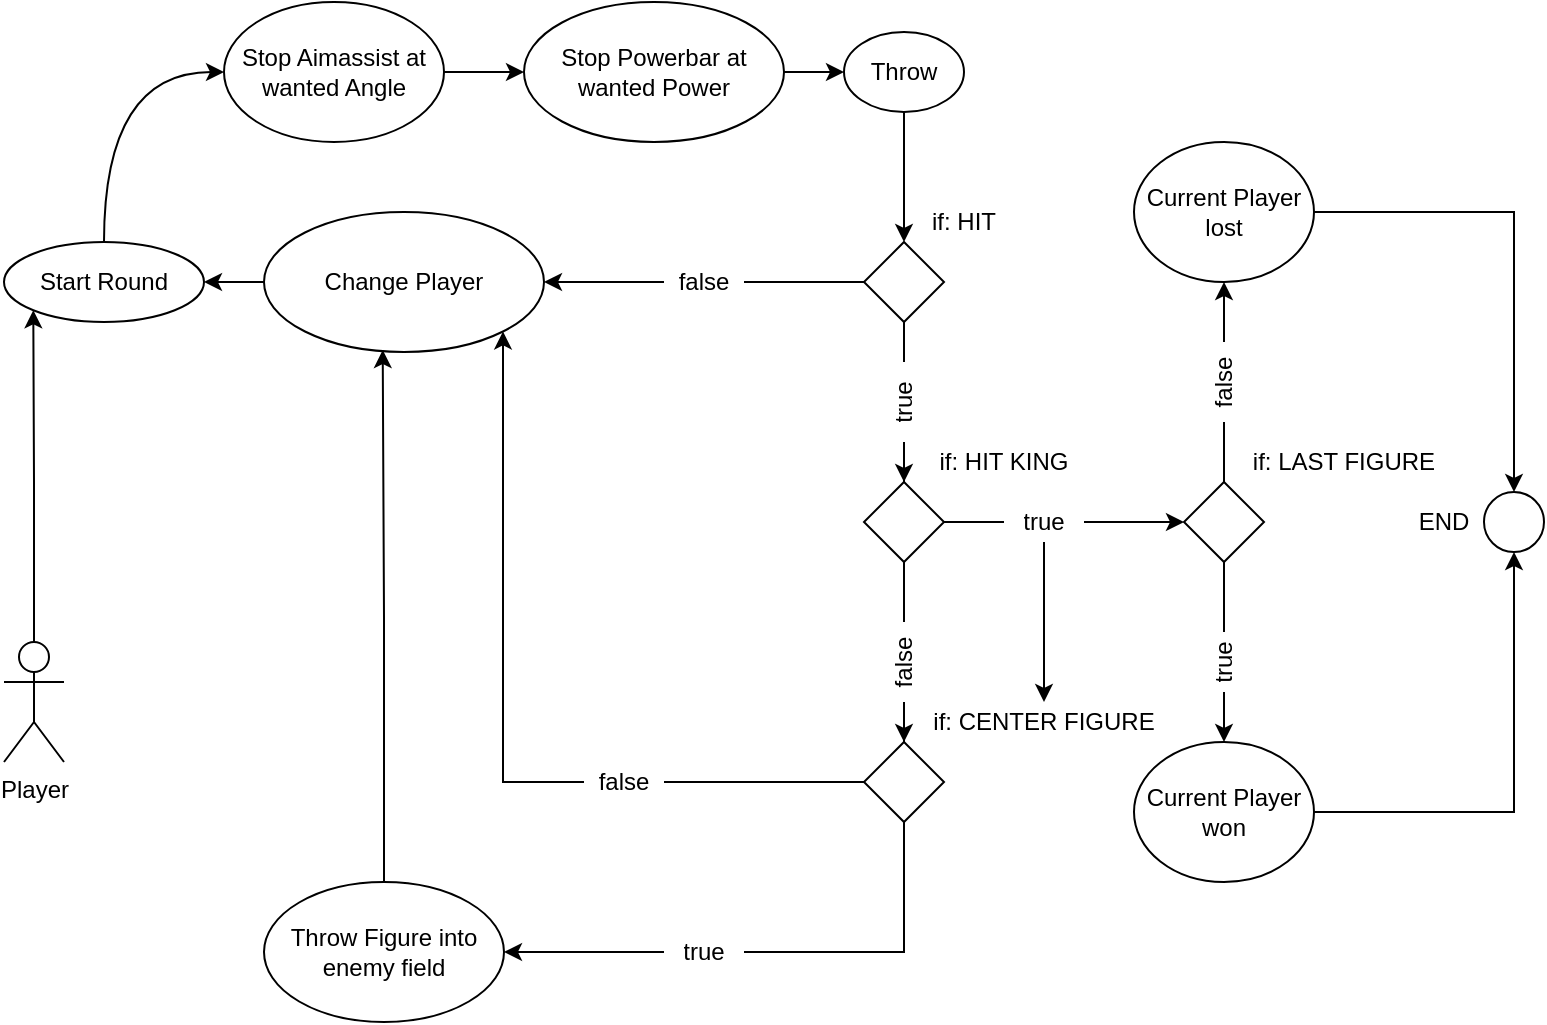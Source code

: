 <mxfile version="20.5.3" type="embed"><diagram name="Seite-1" id="JxjTSqNVBGUQB2Cjt7oZ"><mxGraphModel dx="692" dy="586" grid="1" gridSize="10" guides="1" tooltips="1" connect="1" arrows="1" fold="1" page="1" pageScale="1" pageWidth="827" pageHeight="1169" math="0" shadow="0"><root><mxCell id="0"/><mxCell id="1" parent="0"/><mxCell id="w1dbYhPozAn4cl4gl__x-16" style="edgeStyle=orthogonalEdgeStyle;rounded=0;orthogonalLoop=1;jettySize=auto;html=1;entryX=0;entryY=1;entryDx=0;entryDy=0;" parent="1" source="w1dbYhPozAn4cl4gl__x-9" target="w1dbYhPozAn4cl4gl__x-10" edge="1"><mxGeometry relative="1" as="geometry"/></mxCell><mxCell id="w1dbYhPozAn4cl4gl__x-9" value="Player" style="shape=umlActor;verticalLabelPosition=bottom;verticalAlign=top;html=1;" parent="1" vertex="1"><mxGeometry x="20" y="340" width="30" height="60" as="geometry"/></mxCell><mxCell id="w1dbYhPozAn4cl4gl__x-15" style="edgeStyle=orthogonalEdgeStyle;orthogonalLoop=1;jettySize=auto;html=1;entryX=0;entryY=0.5;entryDx=0;entryDy=0;curved=1;exitX=0.5;exitY=0;exitDx=0;exitDy=0;" parent="1" source="w1dbYhPozAn4cl4gl__x-10" target="w1dbYhPozAn4cl4gl__x-13" edge="1"><mxGeometry relative="1" as="geometry"/></mxCell><mxCell id="w1dbYhPozAn4cl4gl__x-10" value="Start Round" style="ellipse;whiteSpace=wrap;html=1;" parent="1" vertex="1"><mxGeometry x="20" y="140" width="100" height="40" as="geometry"/></mxCell><mxCell id="w1dbYhPozAn4cl4gl__x-18" style="edgeStyle=orthogonalEdgeStyle;rounded=0;orthogonalLoop=1;jettySize=auto;html=1;" parent="1" source="w1dbYhPozAn4cl4gl__x-13" target="w1dbYhPozAn4cl4gl__x-17" edge="1"><mxGeometry relative="1" as="geometry"/></mxCell><mxCell id="w1dbYhPozAn4cl4gl__x-13" value="Stop Aimassist at wanted Angle" style="ellipse;whiteSpace=wrap;html=1;" parent="1" vertex="1"><mxGeometry x="130" y="20" width="110" height="70" as="geometry"/></mxCell><mxCell id="w1dbYhPozAn4cl4gl__x-20" style="edgeStyle=orthogonalEdgeStyle;rounded=0;orthogonalLoop=1;jettySize=auto;html=1;" parent="1" source="w1dbYhPozAn4cl4gl__x-17" target="w1dbYhPozAn4cl4gl__x-19" edge="1"><mxGeometry relative="1" as="geometry"/></mxCell><mxCell id="w1dbYhPozAn4cl4gl__x-17" value="Stop Powerbar at wanted Power" style="ellipse;whiteSpace=wrap;html=1;" parent="1" vertex="1"><mxGeometry x="280" y="20" width="130" height="70" as="geometry"/></mxCell><mxCell id="w1dbYhPozAn4cl4gl__x-22" style="edgeStyle=orthogonalEdgeStyle;rounded=0;orthogonalLoop=1;jettySize=auto;html=1;entryX=0.5;entryY=0;entryDx=0;entryDy=0;" parent="1" source="w1dbYhPozAn4cl4gl__x-19" target="w1dbYhPozAn4cl4gl__x-21" edge="1"><mxGeometry relative="1" as="geometry"/></mxCell><mxCell id="w1dbYhPozAn4cl4gl__x-19" value="Throw" style="ellipse;whiteSpace=wrap;html=1;" parent="1" vertex="1"><mxGeometry x="440" y="35" width="60" height="40" as="geometry"/></mxCell><mxCell id="w1dbYhPozAn4cl4gl__x-26" style="edgeStyle=orthogonalEdgeStyle;rounded=0;orthogonalLoop=1;jettySize=auto;html=1;" parent="1" source="w1dbYhPozAn4cl4gl__x-29" target="w1dbYhPozAn4cl4gl__x-25" edge="1"><mxGeometry relative="1" as="geometry"/></mxCell><mxCell id="w1dbYhPozAn4cl4gl__x-34" style="edgeStyle=orthogonalEdgeStyle;rounded=0;orthogonalLoop=1;jettySize=auto;html=1;entryX=0.5;entryY=0;entryDx=0;entryDy=0;" parent="1" source="w1dbYhPozAn4cl4gl__x-37" target="w1dbYhPozAn4cl4gl__x-32" edge="1"><mxGeometry relative="1" as="geometry"/></mxCell><mxCell id="w1dbYhPozAn4cl4gl__x-48" style="edgeStyle=orthogonalEdgeStyle;rounded=0;orthogonalLoop=1;jettySize=auto;html=1;exitX=0.5;exitY=1;exitDx=0;exitDy=0;endArrow=none;endFill=0;" parent="1" source="w1dbYhPozAn4cl4gl__x-21" target="w1dbYhPozAn4cl4gl__x-37" edge="1"><mxGeometry relative="1" as="geometry"/></mxCell><mxCell id="w1dbYhPozAn4cl4gl__x-21" value="" style="rhombus;whiteSpace=wrap;html=1;" parent="1" vertex="1"><mxGeometry x="450" y="140" width="40" height="40" as="geometry"/></mxCell><UserObject label="if: HIT" placeholders="1" name="Variable" id="w1dbYhPozAn4cl4gl__x-24"><mxCell style="text;html=1;strokeColor=none;fillColor=none;align=center;verticalAlign=middle;whiteSpace=wrap;overflow=hidden;" parent="1" vertex="1"><mxGeometry x="460" y="120" width="80" height="20" as="geometry"/></mxCell></UserObject><mxCell id="w1dbYhPozAn4cl4gl__x-27" style="edgeStyle=orthogonalEdgeStyle;orthogonalLoop=1;jettySize=auto;html=1;entryX=1;entryY=0.5;entryDx=0;entryDy=0;curved=1;" parent="1" source="w1dbYhPozAn4cl4gl__x-25" target="w1dbYhPozAn4cl4gl__x-10" edge="1"><mxGeometry relative="1" as="geometry"/></mxCell><mxCell id="w1dbYhPozAn4cl4gl__x-25" value="Change Player" style="ellipse;whiteSpace=wrap;html=1;" parent="1" vertex="1"><mxGeometry x="150" y="125" width="140" height="70" as="geometry"/></mxCell><mxCell id="w1dbYhPozAn4cl4gl__x-41" style="edgeStyle=orthogonalEdgeStyle;rounded=0;orthogonalLoop=1;jettySize=auto;html=1;entryX=0;entryY=0.5;entryDx=0;entryDy=0;" parent="1" source="w1dbYhPozAn4cl4gl__x-42" target="w1dbYhPozAn4cl4gl__x-39" edge="1"><mxGeometry relative="1" as="geometry"/></mxCell><mxCell id="w1dbYhPozAn4cl4gl__x-67" style="edgeStyle=orthogonalEdgeStyle;rounded=0;orthogonalLoop=1;jettySize=auto;html=1;entryX=0.5;entryY=0;entryDx=0;entryDy=0;" parent="1" source="w1dbYhPozAn4cl4gl__x-68" target="w1dbYhPozAn4cl4gl__x-65" edge="1"><mxGeometry relative="1" as="geometry"/></mxCell><mxCell id="w1dbYhPozAn4cl4gl__x-70" style="edgeStyle=orthogonalEdgeStyle;rounded=0;orthogonalLoop=1;jettySize=auto;html=1;entryX=1;entryY=0.5;entryDx=0;entryDy=0;endArrow=none;endFill=0;" parent="1" source="w1dbYhPozAn4cl4gl__x-32" target="w1dbYhPozAn4cl4gl__x-68" edge="1"><mxGeometry relative="1" as="geometry"><mxPoint x="390" y="310" as="targetPoint"/></mxGeometry></mxCell><mxCell id="w1dbYhPozAn4cl4gl__x-32" value="" style="rhombus;whiteSpace=wrap;html=1;" parent="1" vertex="1"><mxGeometry x="450" y="260" width="40" height="40" as="geometry"/></mxCell><UserObject label="if: HIT KING" placeholders="1" name="Variable" id="w1dbYhPozAn4cl4gl__x-36"><mxCell style="text;html=1;strokeColor=none;fillColor=none;align=center;verticalAlign=middle;whiteSpace=wrap;overflow=hidden;" parent="1" vertex="1"><mxGeometry x="480" y="240" width="80" height="20" as="geometry"/></mxCell></UserObject><mxCell id="w1dbYhPozAn4cl4gl__x-51" style="edgeStyle=orthogonalEdgeStyle;rounded=0;orthogonalLoop=1;jettySize=auto;html=1;" parent="1" source="w1dbYhPozAn4cl4gl__x-58" target="w1dbYhPozAn4cl4gl__x-49" edge="1"><mxGeometry relative="1" as="geometry"/></mxCell><mxCell id="w1dbYhPozAn4cl4gl__x-52" style="edgeStyle=orthogonalEdgeStyle;rounded=0;orthogonalLoop=1;jettySize=auto;html=1;entryX=0.5;entryY=0;entryDx=0;entryDy=0;" parent="1" source="w1dbYhPozAn4cl4gl__x-55" target="w1dbYhPozAn4cl4gl__x-50" edge="1"><mxGeometry relative="1" as="geometry"/></mxCell><mxCell id="w1dbYhPozAn4cl4gl__x-57" style="edgeStyle=orthogonalEdgeStyle;rounded=0;orthogonalLoop=1;jettySize=auto;html=1;entryX=1;entryY=0.5;entryDx=0;entryDy=0;endArrow=none;endFill=0;" parent="1" source="w1dbYhPozAn4cl4gl__x-39" target="w1dbYhPozAn4cl4gl__x-55" edge="1"><mxGeometry relative="1" as="geometry"/></mxCell><mxCell id="w1dbYhPozAn4cl4gl__x-39" value="" style="rhombus;whiteSpace=wrap;html=1;" parent="1" vertex="1"><mxGeometry x="610" y="260" width="40" height="40" as="geometry"/></mxCell><mxCell id="w1dbYhPozAn4cl4gl__x-43" value="" style="edgeStyle=orthogonalEdgeStyle;rounded=0;orthogonalLoop=1;jettySize=auto;html=1;entryX=0;entryY=0.5;entryDx=0;entryDy=0;strokeColor=default;endArrow=none;endFill=0;" parent="1" source="w1dbYhPozAn4cl4gl__x-32" target="w1dbYhPozAn4cl4gl__x-42" edge="1"><mxGeometry relative="1" as="geometry"><mxPoint x="490" y="240" as="sourcePoint"/><mxPoint x="580" y="240" as="targetPoint"/></mxGeometry></mxCell><mxCell id="2" value="" style="edgeStyle=orthogonalEdgeStyle;rounded=0;orthogonalLoop=1;jettySize=auto;html=1;" edge="1" parent="1" source="w1dbYhPozAn4cl4gl__x-42" target="w1dbYhPozAn4cl4gl__x-71"><mxGeometry relative="1" as="geometry"/></mxCell><UserObject label="true" placeholders="1" name="Variable" id="w1dbYhPozAn4cl4gl__x-42"><mxCell style="text;html=1;strokeColor=none;fillColor=none;align=center;verticalAlign=middle;whiteSpace=wrap;overflow=hidden;" parent="1" vertex="1"><mxGeometry x="520" y="270" width="40" height="20" as="geometry"/></mxCell></UserObject><mxCell id="w1dbYhPozAn4cl4gl__x-44" value="" style="edgeStyle=orthogonalEdgeStyle;rounded=0;orthogonalLoop=1;jettySize=auto;html=1;endArrow=none;endFill=0;" parent="1" source="w1dbYhPozAn4cl4gl__x-21" target="w1dbYhPozAn4cl4gl__x-29" edge="1"><mxGeometry relative="1" as="geometry"><mxPoint x="450" y="160" as="sourcePoint"/><mxPoint x="290" y="160" as="targetPoint"/></mxGeometry></mxCell><UserObject label="false" placeholders="1" name="Variable" id="w1dbYhPozAn4cl4gl__x-29"><mxCell style="text;html=1;strokeColor=none;fillColor=none;align=center;verticalAlign=middle;whiteSpace=wrap;overflow=hidden;" parent="1" vertex="1"><mxGeometry x="350" y="150" width="40" height="20" as="geometry"/></mxCell></UserObject><UserObject label="true" placeholders="1" name="Variable" id="w1dbYhPozAn4cl4gl__x-37"><mxCell style="text;html=1;strokeColor=none;fillColor=none;align=center;verticalAlign=middle;whiteSpace=wrap;overflow=hidden;rotation=-90;" parent="1" vertex="1"><mxGeometry x="450" y="210" width="40" height="20" as="geometry"/></mxCell></UserObject><mxCell id="w1dbYhPozAn4cl4gl__x-61" style="edgeStyle=orthogonalEdgeStyle;rounded=0;orthogonalLoop=1;jettySize=auto;html=1;entryX=0.5;entryY=0;entryDx=0;entryDy=0;" parent="1" source="w1dbYhPozAn4cl4gl__x-49" target="w1dbYhPozAn4cl4gl__x-60" edge="1"><mxGeometry relative="1" as="geometry"/></mxCell><mxCell id="w1dbYhPozAn4cl4gl__x-49" value="Current Player lost" style="ellipse;whiteSpace=wrap;html=1;" parent="1" vertex="1"><mxGeometry x="585" y="90" width="90" height="70" as="geometry"/></mxCell><mxCell id="w1dbYhPozAn4cl4gl__x-62" style="edgeStyle=orthogonalEdgeStyle;rounded=0;orthogonalLoop=1;jettySize=auto;html=1;entryX=0.5;entryY=1;entryDx=0;entryDy=0;" parent="1" source="w1dbYhPozAn4cl4gl__x-50" target="w1dbYhPozAn4cl4gl__x-60" edge="1"><mxGeometry relative="1" as="geometry"/></mxCell><mxCell id="w1dbYhPozAn4cl4gl__x-50" value="Current Player won" style="ellipse;whiteSpace=wrap;html=1;" parent="1" vertex="1"><mxGeometry x="585" y="390" width="90" height="70" as="geometry"/></mxCell><UserObject label="if: LAST FIGURE" placeholders="1" name="Variable" id="w1dbYhPozAn4cl4gl__x-53"><mxCell style="text;html=1;strokeColor=none;fillColor=none;align=center;verticalAlign=middle;whiteSpace=wrap;overflow=hidden;" parent="1" vertex="1"><mxGeometry x="640" y="240" width="100" height="20" as="geometry"/></mxCell></UserObject><UserObject label="true" placeholders="1" name="Variable" id="w1dbYhPozAn4cl4gl__x-55"><mxCell style="text;html=1;strokeColor=none;fillColor=none;align=center;verticalAlign=middle;whiteSpace=wrap;overflow=hidden;rotation=-90;" parent="1" vertex="1"><mxGeometry x="615" y="340" width="30" height="20" as="geometry"/></mxCell></UserObject><mxCell id="w1dbYhPozAn4cl4gl__x-59" value="" style="edgeStyle=orthogonalEdgeStyle;rounded=0;orthogonalLoop=1;jettySize=auto;html=1;endArrow=none;endFill=0;" parent="1" source="w1dbYhPozAn4cl4gl__x-39" target="w1dbYhPozAn4cl4gl__x-58" edge="1"><mxGeometry relative="1" as="geometry"><mxPoint x="630" y="260" as="sourcePoint"/><mxPoint x="630" y="160" as="targetPoint"/></mxGeometry></mxCell><UserObject label="false" placeholders="1" name="Variable" id="w1dbYhPozAn4cl4gl__x-58"><mxCell style="text;html=1;strokeColor=none;fillColor=none;align=center;verticalAlign=middle;whiteSpace=wrap;overflow=hidden;rotation=-90;" parent="1" vertex="1"><mxGeometry x="610" y="200" width="40" height="20" as="geometry"/></mxCell></UserObject><mxCell id="w1dbYhPozAn4cl4gl__x-60" value="" style="ellipse;whiteSpace=wrap;html=1;aspect=fixed;" parent="1" vertex="1"><mxGeometry x="760" y="265" width="30" height="30" as="geometry"/></mxCell><UserObject label="END" placeholders="1" name="Variable" id="w1dbYhPozAn4cl4gl__x-63"><mxCell style="text;html=1;strokeColor=none;fillColor=none;align=center;verticalAlign=middle;whiteSpace=wrap;overflow=hidden;" parent="1" vertex="1"><mxGeometry x="700" y="270" width="80" height="20" as="geometry"/></mxCell></UserObject><mxCell id="w1dbYhPozAn4cl4gl__x-72" style="edgeStyle=orthogonalEdgeStyle;rounded=0;orthogonalLoop=1;jettySize=auto;html=1;entryX=1;entryY=1;entryDx=0;entryDy=0;" parent="1" source="w1dbYhPozAn4cl4gl__x-73" target="w1dbYhPozAn4cl4gl__x-25" edge="1"><mxGeometry relative="1" as="geometry"/></mxCell><mxCell id="w1dbYhPozAn4cl4gl__x-75" style="edgeStyle=orthogonalEdgeStyle;rounded=0;orthogonalLoop=1;jettySize=auto;html=1;entryX=1;entryY=0.5;entryDx=0;entryDy=0;endArrow=none;endFill=0;" parent="1" source="w1dbYhPozAn4cl4gl__x-65" target="w1dbYhPozAn4cl4gl__x-73" edge="1"><mxGeometry relative="1" as="geometry"/></mxCell><mxCell id="w1dbYhPozAn4cl4gl__x-80" style="edgeStyle=orthogonalEdgeStyle;rounded=0;orthogonalLoop=1;jettySize=auto;html=1;entryX=1;entryY=0.5;entryDx=0;entryDy=0;" parent="1" source="w1dbYhPozAn4cl4gl__x-81" target="w1dbYhPozAn4cl4gl__x-76" edge="1"><mxGeometry relative="1" as="geometry"><Array as="points"/></mxGeometry></mxCell><mxCell id="w1dbYhPozAn4cl4gl__x-65" value="" style="rhombus;whiteSpace=wrap;html=1;" parent="1" vertex="1"><mxGeometry x="450" y="390" width="40" height="40" as="geometry"/></mxCell><UserObject label="false" placeholders="1" name="Variable" id="w1dbYhPozAn4cl4gl__x-68"><mxCell style="text;html=1;strokeColor=none;fillColor=none;align=center;verticalAlign=middle;whiteSpace=wrap;overflow=hidden;rotation=-90;" parent="1" vertex="1"><mxGeometry x="450" y="340" width="40" height="20" as="geometry"/></mxCell></UserObject><UserObject label="if: CENTER FIGURE" placeholders="1" name="Variable" id="w1dbYhPozAn4cl4gl__x-71"><mxCell style="text;html=1;strokeColor=none;fillColor=none;align=center;verticalAlign=middle;whiteSpace=wrap;overflow=hidden;" parent="1" vertex="1"><mxGeometry x="475" y="370" width="130" height="20" as="geometry"/></mxCell></UserObject><UserObject label="false" placeholders="1" name="Variable" id="w1dbYhPozAn4cl4gl__x-73"><mxCell style="text;html=1;strokeColor=none;fillColor=none;align=center;verticalAlign=middle;whiteSpace=wrap;overflow=hidden;" parent="1" vertex="1"><mxGeometry x="310" y="400" width="40" height="20" as="geometry"/></mxCell></UserObject><mxCell id="w1dbYhPozAn4cl4gl__x-76" value="Throw Figure into enemy field" style="ellipse;whiteSpace=wrap;html=1;" parent="1" vertex="1"><mxGeometry x="150" y="460" width="120" height="70" as="geometry"/></mxCell><mxCell id="w1dbYhPozAn4cl4gl__x-82" value="" style="edgeStyle=orthogonalEdgeStyle;rounded=0;orthogonalLoop=1;jettySize=auto;html=1;entryX=1;entryY=0.5;entryDx=0;entryDy=0;endArrow=none;endFill=0;" parent="1" source="w1dbYhPozAn4cl4gl__x-65" target="w1dbYhPozAn4cl4gl__x-81" edge="1"><mxGeometry relative="1" as="geometry"><mxPoint x="470" y="430" as="sourcePoint"/><mxPoint x="270" y="495" as="targetPoint"/><Array as="points"><mxPoint x="470" y="495"/></Array></mxGeometry></mxCell><UserObject label="true" placeholders="1" name="Variable" id="w1dbYhPozAn4cl4gl__x-81"><mxCell style="text;html=1;strokeColor=none;fillColor=none;align=center;verticalAlign=middle;whiteSpace=wrap;overflow=hidden;" parent="1" vertex="1"><mxGeometry x="350" y="485" width="40" height="20" as="geometry"/></mxCell></UserObject><mxCell id="w1dbYhPozAn4cl4gl__x-83" style="edgeStyle=orthogonalEdgeStyle;rounded=0;orthogonalLoop=1;jettySize=auto;html=1;entryX=0.424;entryY=0.986;entryDx=0;entryDy=0;entryPerimeter=0;" parent="1" source="w1dbYhPozAn4cl4gl__x-76" target="w1dbYhPozAn4cl4gl__x-25" edge="1"><mxGeometry relative="1" as="geometry"/></mxCell></root></mxGraphModel></diagram></mxfile>